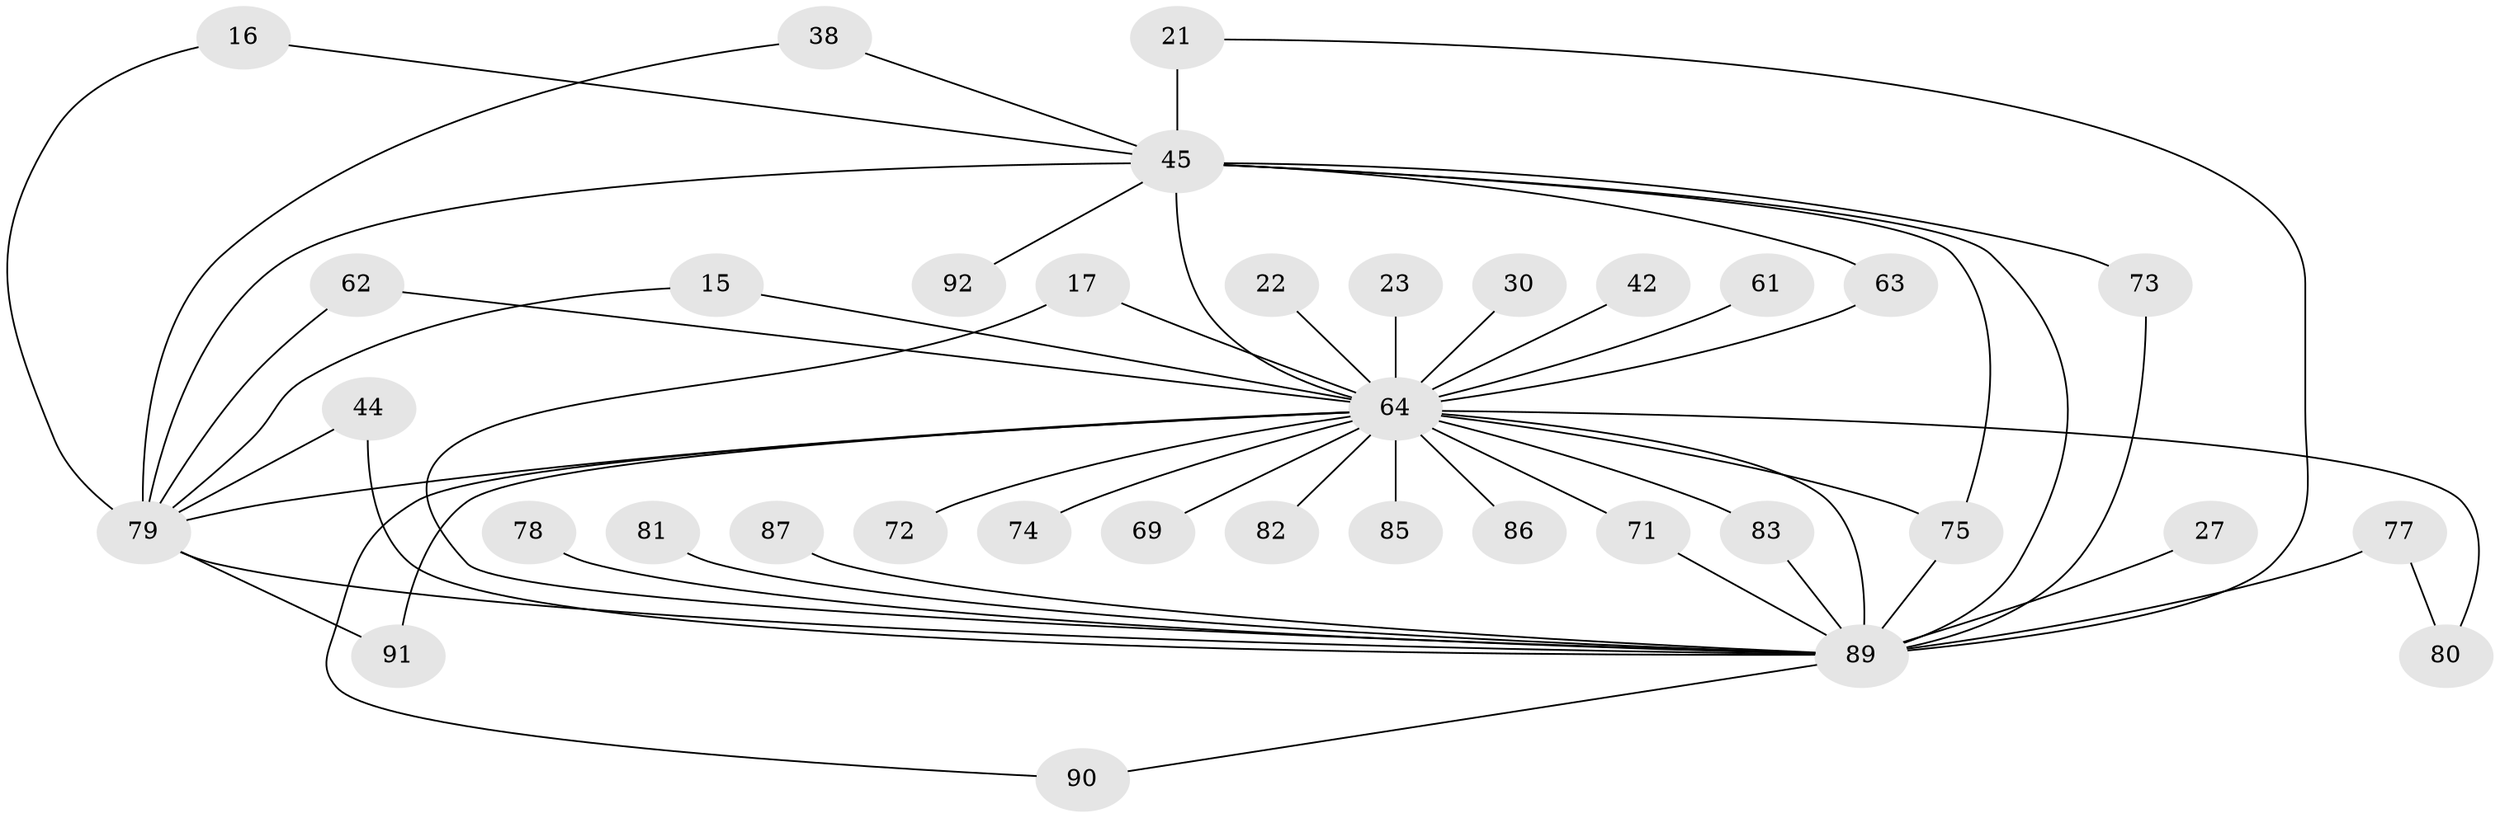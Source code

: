 // original degree distribution, {18: 0.021739130434782608, 23: 0.03260869565217391, 16: 0.010869565217391304, 21: 0.010869565217391304, 19: 0.010869565217391304, 20: 0.010869565217391304, 17: 0.010869565217391304, 5: 0.06521739130434782, 2: 0.5543478260869565, 3: 0.20652173913043478, 9: 0.010869565217391304, 6: 0.010869565217391304, 4: 0.043478260869565216}
// Generated by graph-tools (version 1.1) at 2025/47/03/04/25 21:47:22]
// undirected, 36 vertices, 54 edges
graph export_dot {
graph [start="1"]
  node [color=gray90,style=filled];
  15;
  16;
  17;
  21;
  22;
  23;
  27;
  30;
  38;
  42;
  44;
  45 [super="+9"];
  61 [super="+18"];
  62;
  63;
  64 [super="+60+8"];
  69;
  71;
  72;
  73 [super="+35"];
  74;
  75 [super="+52+24+47+66"];
  77 [super="+41"];
  78;
  79 [super="+68+10"];
  80;
  81;
  82 [super="+39"];
  83;
  85;
  86;
  87;
  89 [super="+70+5+84+88+65+58"];
  90;
  91 [super="+33"];
  92;
  15 -- 64;
  15 -- 79;
  16 -- 79;
  16 -- 45;
  17 -- 89;
  17 -- 64;
  21 -- 89;
  21 -- 45 [weight=2];
  22 -- 64;
  23 -- 64 [weight=2];
  27 -- 89;
  30 -- 64 [weight=2];
  38 -- 79;
  38 -- 45;
  42 -- 64;
  44 -- 89;
  44 -- 79;
  45 -- 64 [weight=12];
  45 -- 73 [weight=2];
  45 -- 75 [weight=3];
  45 -- 79 [weight=4];
  45 -- 89 [weight=6];
  45 -- 92 [weight=2];
  45 -- 63;
  61 -- 64 [weight=2];
  62 -- 64;
  62 -- 79;
  63 -- 64;
  64 -- 89 [weight=25];
  64 -- 72 [weight=2];
  64 -- 74 [weight=2];
  64 -- 75 [weight=5];
  64 -- 85 [weight=2];
  64 -- 69 [weight=2];
  64 -- 71;
  64 -- 80;
  64 -- 82 [weight=3];
  64 -- 83;
  64 -- 86 [weight=2];
  64 -- 90;
  64 -- 91 [weight=2];
  64 -- 79 [weight=10];
  71 -- 89;
  73 -- 89;
  75 -- 89 [weight=2];
  77 -- 80;
  77 -- 89 [weight=5];
  78 -- 89 [weight=2];
  79 -- 89 [weight=11];
  79 -- 91 [weight=2];
  81 -- 89 [weight=2];
  83 -- 89;
  87 -- 89 [weight=2];
  89 -- 90;
}
